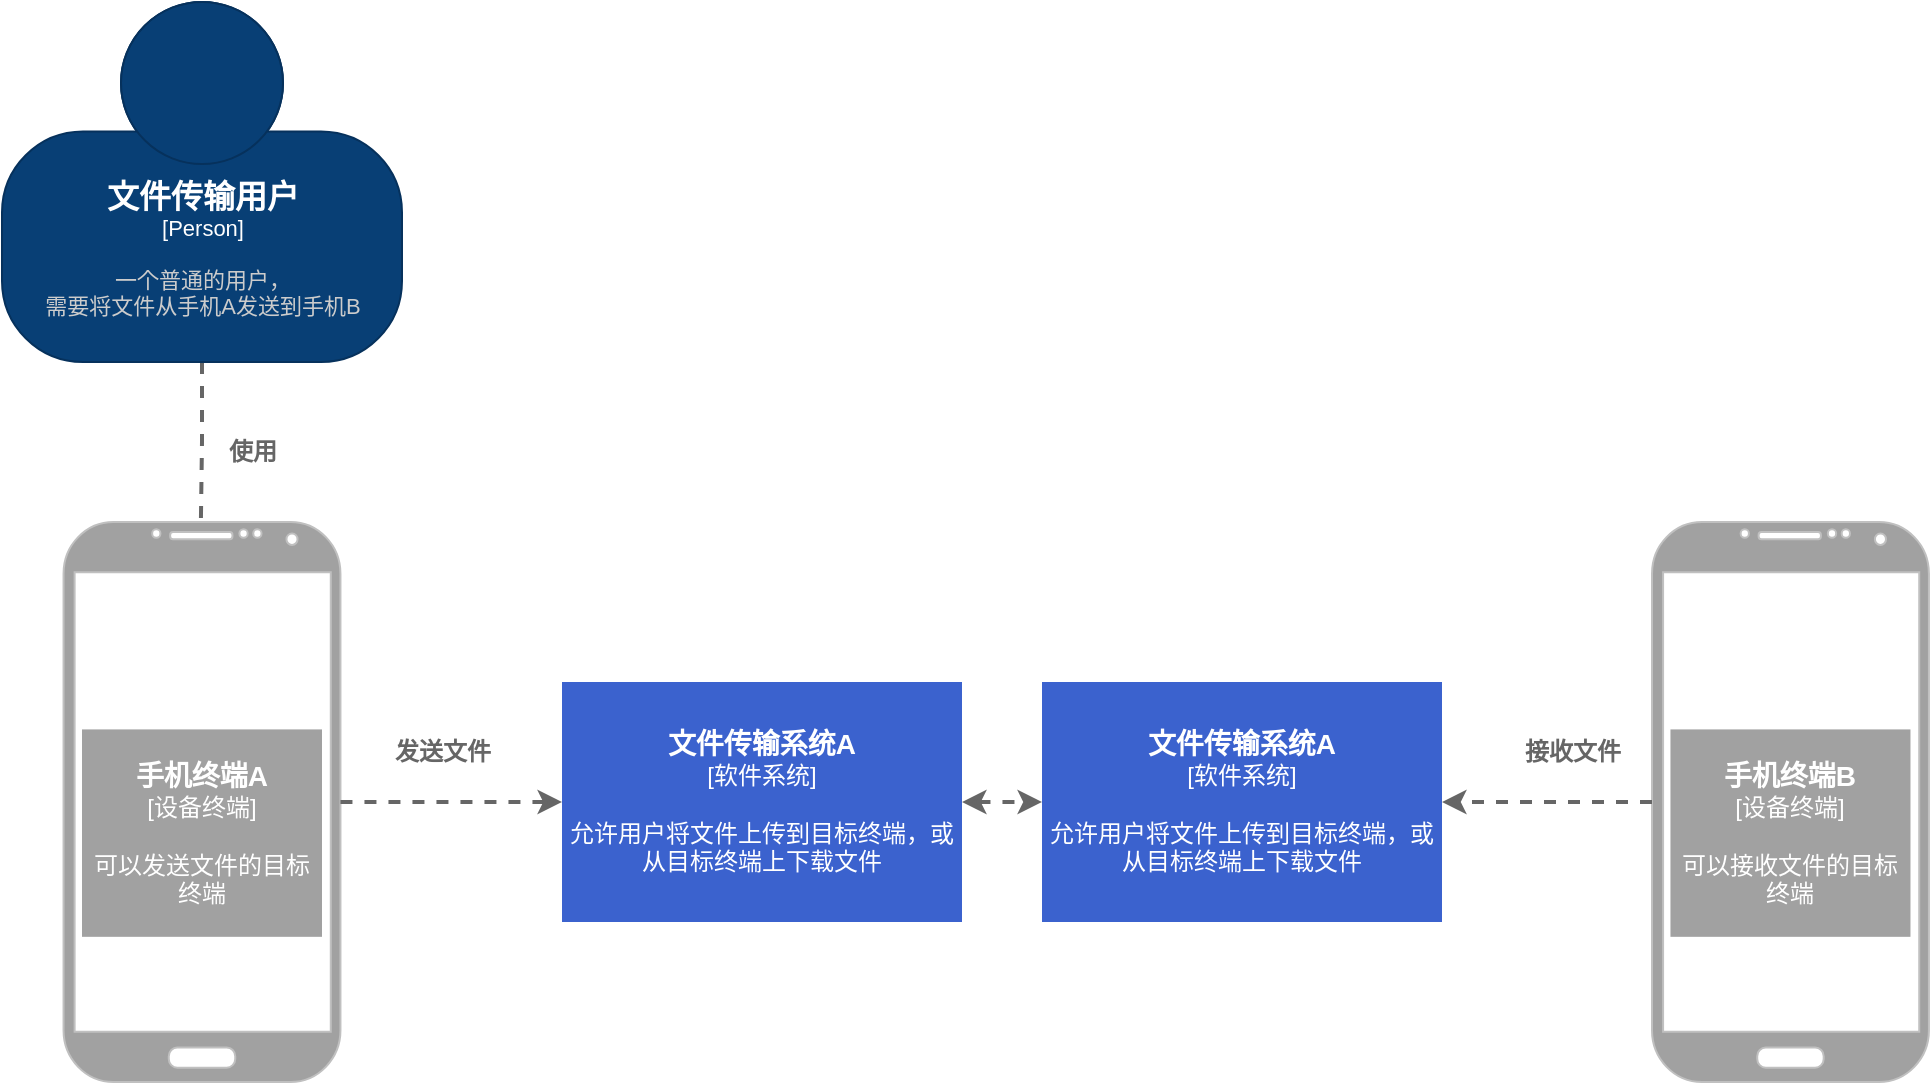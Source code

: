 <mxfile version="20.5.3" type="device" pages="6"><diagram id="-E0AIQQWq1_dQ6eIxIha" name="phone2phone_c4_context"><mxGraphModel dx="1024" dy="471" grid="1" gridSize="10" guides="1" tooltips="1" connect="1" arrows="1" fold="1" page="1" pageScale="1" pageWidth="827" pageHeight="1169" math="0" shadow="0"><root><mxCell id="0"/><mxCell id="1" parent="0"/><mxCell id="RUK7Bi1tOofbnDt_WzQf-3" style="edgeStyle=orthogonalEdgeStyle;rounded=0;orthogonalLoop=1;jettySize=auto;html=1;dashed=1;strokeColor=#666666;strokeWidth=2;entryX=0.494;entryY=0.069;entryDx=0;entryDy=0;entryPerimeter=0;" parent="1" source="RUK7Bi1tOofbnDt_WzQf-1" target="RUK7Bi1tOofbnDt_WzQf-13" edge="1"><mxGeometry relative="1" as="geometry"/></mxCell><object placeholders="1" c4Name="文件传输用户" c4Type="Person" c4Description="一个普通的用户，&#10;需要将文件从手机A发送到手机B" label="&lt;font style=&quot;font-size: 16px&quot;&gt;&lt;b&gt;%c4Name%&lt;/b&gt;&lt;/font&gt;&lt;div&gt;[%c4Type%]&lt;/div&gt;&lt;br&gt;&lt;div&gt;&lt;font style=&quot;font-size: 11px&quot;&gt;&lt;font color=&quot;#cccccc&quot;&gt;%c4Description%&lt;/font&gt;&lt;/div&gt;" id="RUK7Bi1tOofbnDt_WzQf-1"><mxCell style="html=1;fontSize=11;dashed=0;whitespace=wrap;fillColor=#083F75;strokeColor=#06315C;fontColor=#ffffff;shape=mxgraph.c4.person2;align=center;metaEdit=1;points=[[0.5,0,0],[1,0.5,0],[1,0.75,0],[0.75,1,0],[0.5,1,0],[0.25,1,0],[0,0.75,0],[0,0.5,0]];resizable=0;" parent="1" vertex="1"><mxGeometry x="320" y="20" width="200" height="180" as="geometry"/></mxCell></object><mxCell id="zQeaiJUYknK57TxCqASt-2" style="edgeStyle=orthogonalEdgeStyle;rounded=0;orthogonalLoop=1;jettySize=auto;html=1;strokeColor=#666666;strokeWidth=2;dashed=1;startArrow=classic;startFill=1;" parent="1" source="RUK7Bi1tOofbnDt_WzQf-2" target="zQeaiJUYknK57TxCqASt-1" edge="1"><mxGeometry relative="1" as="geometry"/></mxCell><mxCell id="RUK7Bi1tOofbnDt_WzQf-2" value="&lt;span style=&quot;font-size: 14px;&quot;&gt;&lt;b&gt;文件传输系统A&lt;br&gt;&lt;/b&gt;&lt;/span&gt;[软件系统]&lt;br&gt;&lt;br&gt;允许用户将文件上传到目标终端，或从目标终端上下载文件" style="rounded=0;whiteSpace=wrap;html=1;fontSize=12;fillColor=#3B62CE;strokeColor=none;labelBackgroundColor=none;fontColor=#FFFFFF;" parent="1" vertex="1"><mxGeometry x="600" y="360" width="200" height="120" as="geometry"/></mxCell><mxCell id="RUK7Bi1tOofbnDt_WzQf-4" value="使用" style="text;html=1;align=center;verticalAlign=middle;resizable=0;points=[];autosize=1;strokeColor=none;fillColor=none;fontColor=#666666;fontStyle=1" parent="1" vertex="1"><mxGeometry x="420" y="230" width="50" height="30" as="geometry"/></mxCell><mxCell id="RUK7Bi1tOofbnDt_WzQf-11" value="" style="group" parent="1" vertex="1" connectable="0"><mxGeometry x="1145" y="280" width="138.46" height="280" as="geometry"/></mxCell><mxCell id="RUK7Bi1tOofbnDt_WzQf-6" value="" style="verticalLabelPosition=bottom;verticalAlign=top;html=1;shadow=0;dashed=0;strokeWidth=1;shape=mxgraph.android.phone2;strokeColor=#c0c0c0;fontColor=#666666;fillColor=#A1A1A1;sketch=0;" parent="RUK7Bi1tOofbnDt_WzQf-11" vertex="1"><mxGeometry width="138.46" height="280" as="geometry"/></mxCell><mxCell id="RUK7Bi1tOofbnDt_WzQf-10" value="&lt;span style=&quot;font-size: 14px;&quot;&gt;&lt;b&gt;手机终端B&lt;br&gt;&lt;/b&gt;&lt;/span&gt;[设备终端]&lt;br&gt;&lt;br&gt;可以接收文件的目标终端" style="rounded=0;whiteSpace=wrap;html=1;shadow=0;sketch=0;fontColor=#FFFFFF;fillColor=#A1A1A1;strokeColor=none;" parent="RUK7Bi1tOofbnDt_WzQf-11" vertex="1"><mxGeometry x="9.23" y="103.704" width="120.0" height="103.704" as="geometry"/></mxCell><mxCell id="RUK7Bi1tOofbnDt_WzQf-12" value="" style="group" parent="1" vertex="1" connectable="0"><mxGeometry x="350.77" y="280" width="138.46" height="280" as="geometry"/></mxCell><mxCell id="RUK7Bi1tOofbnDt_WzQf-13" value="" style="verticalLabelPosition=bottom;verticalAlign=top;html=1;shadow=0;dashed=0;strokeWidth=1;shape=mxgraph.android.phone2;strokeColor=#c0c0c0;fontColor=#666666;fillColor=#A1A1A1;sketch=0;" parent="RUK7Bi1tOofbnDt_WzQf-12" vertex="1"><mxGeometry width="138.46" height="280" as="geometry"/></mxCell><mxCell id="RUK7Bi1tOofbnDt_WzQf-14" value="&lt;span style=&quot;font-size: 14px;&quot;&gt;&lt;b&gt;手机终端A&lt;br&gt;&lt;/b&gt;&lt;/span&gt;[设备终端]&lt;br&gt;&lt;br&gt;可以发送文件的目标终端" style="rounded=0;whiteSpace=wrap;html=1;shadow=0;sketch=0;fontColor=#FFFFFF;fillColor=#A1A1A1;strokeColor=none;" parent="RUK7Bi1tOofbnDt_WzQf-12" vertex="1"><mxGeometry x="9.23" y="103.704" width="120.0" height="103.704" as="geometry"/></mxCell><mxCell id="RUK7Bi1tOofbnDt_WzQf-15" style="edgeStyle=orthogonalEdgeStyle;rounded=0;orthogonalLoop=1;jettySize=auto;html=1;dashed=1;strokeColor=#666666;strokeWidth=2;fontColor=#FFFFFF;" parent="1" source="RUK7Bi1tOofbnDt_WzQf-13" target="RUK7Bi1tOofbnDt_WzQf-2" edge="1"><mxGeometry relative="1" as="geometry"/></mxCell><mxCell id="RUK7Bi1tOofbnDt_WzQf-16" value="发送文件" style="text;html=1;align=center;verticalAlign=middle;resizable=0;points=[];autosize=1;strokeColor=none;fillColor=none;fontColor=#666666;fontStyle=1" parent="1" vertex="1"><mxGeometry x="505" y="380" width="70" height="30" as="geometry"/></mxCell><mxCell id="RUK7Bi1tOofbnDt_WzQf-18" style="edgeStyle=orthogonalEdgeStyle;rounded=0;orthogonalLoop=1;jettySize=auto;html=1;dashed=1;strokeColor=#666666;strokeWidth=2;fontColor=#666666;endArrow=classic;endFill=1;startArrow=none;startFill=0;" parent="1" source="RUK7Bi1tOofbnDt_WzQf-6" target="zQeaiJUYknK57TxCqASt-1" edge="1"><mxGeometry relative="1" as="geometry"/></mxCell><mxCell id="RUK7Bi1tOofbnDt_WzQf-19" value="接收文件" style="text;html=1;align=center;verticalAlign=middle;resizable=0;points=[];autosize=1;strokeColor=none;fillColor=none;fontColor=#666666;fontStyle=1" parent="1" vertex="1"><mxGeometry x="1070" y="380" width="70" height="30" as="geometry"/></mxCell><mxCell id="zQeaiJUYknK57TxCqASt-1" value="&lt;span style=&quot;font-size: 14px;&quot;&gt;&lt;b&gt;文件传输系统A&lt;br&gt;&lt;/b&gt;&lt;/span&gt;[软件系统]&lt;br&gt;&lt;br&gt;允许用户将文件上传到目标终端，或从目标终端上下载文件" style="rounded=0;whiteSpace=wrap;html=1;fontSize=12;fillColor=#3B62CE;strokeColor=none;labelBackgroundColor=none;fontColor=#FFFFFF;" parent="1" vertex="1"><mxGeometry x="840" y="360" width="200" height="120" as="geometry"/></mxCell></root></mxGraphModel></diagram><diagram id="LFxXli3cbMvRXUzpWgIP" name="phone2phone_c4_container"><mxGraphModel dx="2942" dy="1066" grid="1" gridSize="10" guides="1" tooltips="1" connect="1" arrows="1" fold="1" page="1" pageScale="1" pageWidth="827" pageHeight="1169" math="0" shadow="0"><root><mxCell id="0"/><mxCell id="1" parent="0"/><mxCell id="j2r5FXMQVuOFoONkGqnv-1" style="edgeStyle=orthogonalEdgeStyle;rounded=0;orthogonalLoop=1;jettySize=auto;html=1;dashed=1;strokeColor=#666666;strokeWidth=2;entryX=0.494;entryY=0.069;entryDx=0;entryDy=0;entryPerimeter=0;" parent="1" source="j2r5FXMQVuOFoONkGqnv-2" target="j2r5FXMQVuOFoONkGqnv-9" edge="1"><mxGeometry relative="1" as="geometry"/></mxCell><object placeholders="1" c4Name="文件传输用户" c4Type="Person" c4Description="一个普通的用户，&#10;需要将文件从手机A发送到手机B" label="&lt;font style=&quot;font-size: 16px&quot;&gt;&lt;b&gt;%c4Name%&lt;/b&gt;&lt;/font&gt;&lt;div&gt;[%c4Type%]&lt;/div&gt;&lt;br&gt;&lt;div&gt;&lt;font style=&quot;font-size: 11px&quot;&gt;&lt;font color=&quot;#cccccc&quot;&gt;%c4Description%&lt;/font&gt;&lt;/div&gt;" id="j2r5FXMQVuOFoONkGqnv-2"><mxCell style="html=1;fontSize=11;dashed=0;whitespace=wrap;fillColor=#083F75;strokeColor=#06315C;fontColor=#ffffff;shape=mxgraph.c4.person2;align=center;metaEdit=1;points=[[0.5,0,0],[1,0.5,0],[1,0.75,0],[0.75,1,0],[0.5,1,0],[0.25,1,0],[0,0.75,0],[0,0.5,0]];resizable=0;" parent="1" vertex="1"><mxGeometry x="60" y="20" width="200" height="180" as="geometry"/></mxCell></object><mxCell id="j2r5FXMQVuOFoONkGqnv-3" value="&lt;span style=&quot;font-size: 14px;&quot;&gt;&lt;b&gt;文件传输系统&lt;br&gt;&lt;/b&gt;&lt;/span&gt;[软件系统]" style="rounded=0;whiteSpace=wrap;html=1;fontSize=12;fillColor=none;strokeColor=#666666;labelBackgroundColor=none;fontColor=#666666;align=left;verticalAlign=bottom;dashed=1;strokeWidth=2;" parent="1" vertex="1"><mxGeometry x="321" y="280" width="359" height="280" as="geometry"/></mxCell><mxCell id="j2r5FXMQVuOFoONkGqnv-4" value="使用" style="text;html=1;align=center;verticalAlign=middle;resizable=0;points=[];autosize=1;strokeColor=none;fillColor=none;fontColor=#666666;fontStyle=1" parent="1" vertex="1"><mxGeometry x="160" y="230" width="50" height="30" as="geometry"/></mxCell><mxCell id="j2r5FXMQVuOFoONkGqnv-5" value="" style="group" parent="1" vertex="1" connectable="0"><mxGeometry x="750" y="280" width="138.46" height="280" as="geometry"/></mxCell><mxCell id="j2r5FXMQVuOFoONkGqnv-6" value="" style="verticalLabelPosition=bottom;verticalAlign=top;html=1;shadow=0;dashed=0;strokeWidth=1;shape=mxgraph.android.phone2;strokeColor=#c0c0c0;fontColor=#666666;fillColor=#A1A1A1;sketch=0;" parent="j2r5FXMQVuOFoONkGqnv-5" vertex="1"><mxGeometry width="138.46" height="280" as="geometry"/></mxCell><mxCell id="j2r5FXMQVuOFoONkGqnv-7" value="&lt;span style=&quot;font-size: 14px;&quot;&gt;&lt;b&gt;手机终端B&lt;br&gt;&lt;/b&gt;&lt;/span&gt;[设备终端]&lt;br&gt;&lt;br&gt;可以接收文件的目标终端" style="rounded=0;whiteSpace=wrap;html=1;shadow=0;sketch=0;fontColor=#FFFFFF;fillColor=#A1A1A1;strokeColor=none;" parent="j2r5FXMQVuOFoONkGqnv-5" vertex="1"><mxGeometry x="9.23" y="103.704" width="120.0" height="103.704" as="geometry"/></mxCell><mxCell id="j2r5FXMQVuOFoONkGqnv-8" value="" style="group" parent="1" vertex="1" connectable="0"><mxGeometry x="90.77" y="280" width="138.46" height="280" as="geometry"/></mxCell><mxCell id="j2r5FXMQVuOFoONkGqnv-9" value="" style="verticalLabelPosition=bottom;verticalAlign=top;html=1;shadow=0;dashed=0;strokeWidth=1;shape=mxgraph.android.phone2;strokeColor=#c0c0c0;fontColor=#666666;fillColor=#A1A1A1;sketch=0;" parent="j2r5FXMQVuOFoONkGqnv-8" vertex="1"><mxGeometry width="138.46" height="280" as="geometry"/></mxCell><mxCell id="j2r5FXMQVuOFoONkGqnv-10" value="&lt;span style=&quot;font-size: 14px;&quot;&gt;&lt;b&gt;手机终端A&lt;br&gt;&lt;/b&gt;&lt;/span&gt;[设备终端]&lt;br&gt;&lt;br&gt;可以发送文件的目标终端" style="rounded=0;whiteSpace=wrap;html=1;shadow=0;sketch=0;fontColor=#FFFFFF;fillColor=#A1A1A1;strokeColor=none;" parent="j2r5FXMQVuOFoONkGqnv-8" vertex="1"><mxGeometry x="9.23" y="103.704" width="120.0" height="103.704" as="geometry"/></mxCell><mxCell id="j2r5FXMQVuOFoONkGqnv-11" style="edgeStyle=orthogonalEdgeStyle;rounded=0;orthogonalLoop=1;jettySize=auto;html=1;dashed=1;strokeColor=#666666;strokeWidth=2;fontColor=#FFFFFF;" parent="1" source="j2r5FXMQVuOFoONkGqnv-9" target="j2r5FXMQVuOFoONkGqnv-3" edge="1"><mxGeometry relative="1" as="geometry"/></mxCell><mxCell id="j2r5FXMQVuOFoONkGqnv-12" value="发送文件" style="text;html=1;align=center;verticalAlign=middle;resizable=0;points=[];autosize=1;strokeColor=none;fillColor=none;fontColor=#666666;fontStyle=1" parent="1" vertex="1"><mxGeometry x="245" y="380" width="70" height="30" as="geometry"/></mxCell><mxCell id="j2r5FXMQVuOFoONkGqnv-13" style="edgeStyle=orthogonalEdgeStyle;rounded=0;orthogonalLoop=1;jettySize=auto;html=1;dashed=1;strokeColor=#666666;strokeWidth=2;fontColor=#666666;endArrow=classic;endFill=1;startArrow=none;startFill=0;" parent="1" source="j2r5FXMQVuOFoONkGqnv-6" target="j2r5FXMQVuOFoONkGqnv-3" edge="1"><mxGeometry relative="1" as="geometry"/></mxCell><mxCell id="j2r5FXMQVuOFoONkGqnv-14" value="接收文件" style="text;html=1;align=center;verticalAlign=middle;resizable=0;points=[];autosize=1;strokeColor=none;fillColor=none;fontColor=#666666;fontStyle=1" parent="1" vertex="1"><mxGeometry x="680" y="370" width="70" height="30" as="geometry"/></mxCell><mxCell id="j2r5FXMQVuOFoONkGqnv-15" value="&lt;span style=&quot;font-size: 14px;&quot;&gt;&lt;b&gt;文件传输系统&lt;br&gt;&lt;/b&gt;&lt;/span&gt;[软件系统]&lt;br&gt;&lt;br&gt;允许用户将文件上传到目标终端，或从目标终端上下载文件" style="rounded=0;whiteSpace=wrap;html=1;fontSize=12;fillColor=#3B62CE;strokeColor=none;labelBackgroundColor=none;fontColor=#FFFFFF;" parent="1" vertex="1"><mxGeometry x="380" y="350" width="200" height="120" as="geometry"/></mxCell></root></mxGraphModel></diagram><diagram id="RUNvpQ0NReujn4Ujc_9F" name="CS交互架构"><mxGraphModel dx="2942" dy="1066" grid="1" gridSize="10" guides="1" tooltips="1" connect="1" arrows="1" fold="1" page="1" pageScale="1" pageWidth="827" pageHeight="1169" math="0" shadow="0"><root><mxCell id="0"/><mxCell id="1" parent="0"/><mxCell id="U_LzTkQI0vj6Y_oWXVhm-1" value="&lt;span style=&quot;font-size: 14px;&quot;&gt;&lt;b&gt;文件传输系统&lt;br&gt;&lt;/b&gt;&lt;/span&gt;[软件系统]" style="rounded=0;whiteSpace=wrap;html=1;fontSize=12;fillColor=none;strokeColor=#666666;labelBackgroundColor=none;fontColor=#666666;align=left;verticalAlign=bottom;dashed=1;strokeWidth=2;" parent="1" vertex="1"><mxGeometry x="40" y="280" width="280" height="600" as="geometry"/></mxCell><mxCell id="U_LzTkQI0vj6Y_oWXVhm-10" style="rounded=0;orthogonalLoop=1;jettySize=auto;html=1;dashed=1;strokeColor=#666666;strokeWidth=2;fontSize=14;fontColor=#666666;startArrow=none;startFill=0;" parent="1" source="U_LzTkQI0vj6Y_oWXVhm-2" target="U_LzTkQI0vj6Y_oWXVhm-9" edge="1"><mxGeometry relative="1" as="geometry"/></mxCell><mxCell id="U_LzTkQI0vj6Y_oWXVhm-2" value="&lt;span style=&quot;font-size: 14px;&quot;&gt;&lt;b&gt;ServerConnection&lt;br&gt;&lt;/b&gt;&lt;/span&gt;[Class]&lt;br&gt;&lt;br&gt;描述本地与服务器之间的连接，&lt;br&gt;通过该实例来发送或接收数据。" style="rounded=0;whiteSpace=wrap;html=1;fontSize=12;fillColor=#3B62CE;strokeColor=none;labelBackgroundColor=none;fontColor=#FFFFFF;" parent="1" vertex="1"><mxGeometry x="80" y="320" width="200" height="120" as="geometry"/></mxCell><mxCell id="U_LzTkQI0vj6Y_oWXVhm-5" style="edgeStyle=orthogonalEdgeStyle;rounded=0;orthogonalLoop=1;jettySize=auto;html=1;dashed=1;strokeColor=#666666;strokeWidth=2;startArrow=none;startFill=0;" parent="1" source="U_LzTkQI0vj6Y_oWXVhm-3" target="U_LzTkQI0vj6Y_oWXVhm-2" edge="1"><mxGeometry relative="1" as="geometry"/></mxCell><mxCell id="U_LzTkQI0vj6Y_oWXVhm-7" style="edgeStyle=orthogonalEdgeStyle;rounded=0;orthogonalLoop=1;jettySize=auto;html=1;dashed=1;strokeColor=#666666;strokeWidth=2;fontSize=14;fontColor=#666666;startArrow=none;startFill=0;" parent="1" source="U_LzTkQI0vj6Y_oWXVhm-3" target="U_LzTkQI0vj6Y_oWXVhm-4" edge="1"><mxGeometry relative="1" as="geometry"/></mxCell><mxCell id="U_LzTkQI0vj6Y_oWXVhm-3" value="&lt;span style=&quot;font-size: 14px;&quot;&gt;&lt;b&gt;PeersManager&lt;br&gt;&lt;/b&gt;&lt;/span&gt;[Class]&lt;br&gt;&lt;br&gt;管理端点数据，针对来自Server端的端点变化信息作出对应处理。&lt;br&gt;本地端点信息变化时上报信息给Server。" style="rounded=0;whiteSpace=wrap;html=1;fontSize=12;fillColor=#3B62CE;strokeColor=none;labelBackgroundColor=none;fontColor=#FFFFFF;" parent="1" vertex="1"><mxGeometry x="80" y="520" width="200" height="120" as="geometry"/></mxCell><mxCell id="U_LzTkQI0vj6Y_oWXVhm-4" value="&lt;span style=&quot;font-size: 14px;&quot;&gt;&lt;b&gt;UI&lt;br&gt;&lt;/b&gt;&lt;/span&gt;[Class Collecion]&lt;br&gt;&lt;br&gt;负责根据数据变化进行UI渲染，&lt;br&gt;根据用户的操作，上报事件。" style="rounded=0;whiteSpace=wrap;html=1;fontSize=12;fillColor=#3B62CE;strokeColor=none;labelBackgroundColor=none;fontColor=#FFFFFF;" parent="1" vertex="1"><mxGeometry x="80" y="720" width="200" height="120" as="geometry"/></mxCell><mxCell id="U_LzTkQI0vj6Y_oWXVhm-6" value="监听数据&lt;br style=&quot;font-size: 14px;&quot;&gt;发送数据" style="text;html=1;align=center;verticalAlign=middle;resizable=0;points=[];autosize=1;strokeColor=none;fillColor=none;fontSize=14;fontColor=#666666;fontStyle=1" parent="1" vertex="1"><mxGeometry x="180" y="460" width="80" height="50" as="geometry"/></mxCell><mxCell id="U_LzTkQI0vj6Y_oWXVhm-8" value="渲染指令" style="text;html=1;align=center;verticalAlign=middle;resizable=0;points=[];autosize=1;strokeColor=none;fillColor=none;fontSize=14;fontColor=#666666;fontStyle=1" parent="1" vertex="1"><mxGeometry x="180" y="660" width="80" height="30" as="geometry"/></mxCell><mxCell id="U_LzTkQI0vj6Y_oWXVhm-9" value="&lt;span style=&quot;font-size: 14px;&quot;&gt;&lt;b&gt;Signaling Server&amp;nbsp;&lt;/b&gt;&lt;/span&gt;&lt;br&gt;[软件系统]&lt;br&gt;&lt;br&gt;负责转发多个端点之间的信息" style="rounded=0;whiteSpace=wrap;html=1;fontSize=12;fillColor=#3B62CE;strokeColor=none;labelBackgroundColor=none;fontColor=#FFFFFF;" parent="1" vertex="1"><mxGeometry x="280" y="40" width="200" height="120" as="geometry"/></mxCell><mxCell id="U_LzTkQI0vj6Y_oWXVhm-19" style="edgeStyle=none;rounded=0;orthogonalLoop=1;jettySize=auto;html=1;dashed=1;strokeColor=#666666;strokeWidth=2;fontSize=14;fontColor=#666666;startArrow=none;startFill=0;" parent="1" source="MXwua5tUIagdN14IAsWY-1" target="U_LzTkQI0vj6Y_oWXVhm-9" edge="1"><mxGeometry relative="1" as="geometry"><mxPoint x="537.143" y="320" as="sourcePoint"/></mxGeometry></mxCell><mxCell id="U_LzTkQI0vj6Y_oWXVhm-20" value="WebSocket" style="text;html=1;align=center;verticalAlign=middle;resizable=0;points=[];autosize=1;strokeColor=none;fillColor=none;fontSize=14;fontColor=#666666;fontStyle=1" parent="1" vertex="1"><mxGeometry x="200" y="200" width="100" height="30" as="geometry"/></mxCell><mxCell id="U_LzTkQI0vj6Y_oWXVhm-21" value="WebSocket" style="text;html=1;align=center;verticalAlign=middle;resizable=0;points=[];autosize=1;strokeColor=none;fillColor=none;fontSize=14;fontColor=#666666;fontStyle=1" parent="1" vertex="1"><mxGeometry x="470" y="200" width="100" height="30" as="geometry"/></mxCell><mxCell id="MXwua5tUIagdN14IAsWY-1" value="&lt;span style=&quot;font-size: 14px;&quot;&gt;&lt;b&gt;文件传输系统&lt;br&gt;&lt;/b&gt;&lt;/span&gt;[软件系统]&lt;br&gt;&lt;br&gt;允许用户将文件上传到目标终端，或从目标终端上下载文件" style="rounded=0;whiteSpace=wrap;html=1;fontSize=12;fillColor=#3B62CE;strokeColor=none;labelBackgroundColor=none;fontColor=#FFFFFF;" parent="1" vertex="1"><mxGeometry x="440" y="280" width="200" height="120" as="geometry"/></mxCell></root></mxGraphModel></diagram><diagram id="sF9rsHVpwYxt03hFjKD1" name="文件推送流程图"><mxGraphModel dx="1463" dy="673" grid="1" gridSize="10" guides="1" tooltips="1" connect="1" arrows="1" fold="1" page="1" pageScale="1" pageWidth="827" pageHeight="1169" math="0" shadow="0"><root><mxCell id="0"/><mxCell id="1" parent="0"/><mxCell id="vgJYPyzpk3nr_89Tf-vc-1" value="&lt;b&gt;&lt;font style=&quot;font-size: 16px;&quot;&gt;接收方客户端&lt;/font&gt;&lt;/b&gt;" style="rounded=0;whiteSpace=wrap;html=1;strokeColor=#777;strokeWidth=2;dashed=1;fillColor=none;align=left;verticalAlign=bottom;fontColor=#444;" parent="1" vertex="1"><mxGeometry x="560" y="120" width="1400" height="160" as="geometry"/></mxCell><mxCell id="D-0nD86ZWKXa5YdoT3Gg-1" value="" style="rounded=0;whiteSpace=wrap;html=1;strokeWidth=2;strokeColor=#777;" parent="1" vertex="1"><mxGeometry x="40" y="320" width="320" height="800" as="geometry"/></mxCell><mxCell id="vgJYPyzpk3nr_89Tf-vc-2" style="edgeStyle=orthogonalEdgeStyle;rounded=0;orthogonalLoop=1;jettySize=auto;html=1;fontSize=16;fontColor=#444;strokeWidth=2;strokeColor=#777;" parent="1" source="D-0nD86ZWKXa5YdoT3Gg-2" target="D-0nD86ZWKXa5YdoT3Gg-1" edge="1"><mxGeometry relative="1" as="geometry"/></mxCell><mxCell id="D-0nD86ZWKXa5YdoT3Gg-2" value="推送方客户端" style="rounded=0;whiteSpace=wrap;html=1;strokeColor=#777;strokeWidth=2;fontSize=16;fontStyle=1;fontColor=#444;" parent="1" vertex="1"><mxGeometry x="40" y="160" width="320" height="80" as="geometry"/></mxCell><mxCell id="D-0nD86ZWKXa5YdoT3Gg-8" style="edgeStyle=orthogonalEdgeStyle;rounded=0;orthogonalLoop=1;jettySize=auto;html=1;fontSize=14;strokeWidth=2;strokeColor=#777;fontColor=#444;" parent="1" source="D-0nD86ZWKXa5YdoT3Gg-3" target="D-0nD86ZWKXa5YdoT3Gg-7" edge="1"><mxGeometry relative="1" as="geometry"/></mxCell><mxCell id="D-0nD86ZWKXa5YdoT3Gg-3" value="选择要推送的文件" style="rounded=1;whiteSpace=wrap;html=1;strokeColor=#777;strokeWidth=2;fontSize=14;fontColor=#444;fontStyle=1" parent="1" vertex="1"><mxGeometry x="40" y="360" width="320" height="60" as="geometry"/></mxCell><mxCell id="D-0nD86ZWKXa5YdoT3Gg-4" value="" style="rounded=0;whiteSpace=wrap;html=1;strokeWidth=2;strokeColor=#777;" parent="1" vertex="1"><mxGeometry x="600" y="320" width="320" height="800" as="geometry"/></mxCell><mxCell id="vgJYPyzpk3nr_89Tf-vc-3" style="edgeStyle=orthogonalEdgeStyle;rounded=0;orthogonalLoop=1;jettySize=auto;html=1;strokeColor=#777;strokeWidth=2;fontSize=16;fontColor=#444;" parent="1" source="D-0nD86ZWKXa5YdoT3Gg-5" target="D-0nD86ZWKXa5YdoT3Gg-4" edge="1"><mxGeometry relative="1" as="geometry"/></mxCell><mxCell id="D-0nD86ZWKXa5YdoT3Gg-5" value="JS线程" style="rounded=0;whiteSpace=wrap;html=1;strokeColor=#777;strokeWidth=2;fontSize=16;fontStyle=1;fontColor=#444;" parent="1" vertex="1"><mxGeometry x="600" y="160" width="320" height="80" as="geometry"/></mxCell><mxCell id="D-0nD86ZWKXa5YdoT3Gg-10" style="edgeStyle=orthogonalEdgeStyle;rounded=0;orthogonalLoop=1;jettySize=auto;html=1;strokeColor=#777;strokeWidth=2;fontSize=14;fontColor=#444;" parent="1" source="D-0nD86ZWKXa5YdoT3Gg-7" target="D-0nD86ZWKXa5YdoT3Gg-9" edge="1"><mxGeometry relative="1" as="geometry"/></mxCell><mxCell id="D-0nD86ZWKXa5YdoT3Gg-7" value="采集被选中文件的相关数据" style="rounded=0;whiteSpace=wrap;html=1;strokeColor=#777;strokeWidth=2;fontSize=14;fontColor=#444;fontStyle=1" parent="1" vertex="1"><mxGeometry x="40" y="460" width="320" height="60" as="geometry"/></mxCell><mxCell id="D-0nD86ZWKXa5YdoT3Gg-20" style="edgeStyle=orthogonalEdgeStyle;rounded=0;orthogonalLoop=1;jettySize=auto;html=1;strokeColor=#777;strokeWidth=2;fontSize=14;fontColor=#444;" parent="1" source="D-0nD86ZWKXa5YdoT3Gg-9" target="D-0nD86ZWKXa5YdoT3Gg-19" edge="1"><mxGeometry relative="1" as="geometry"/></mxCell><mxCell id="D-0nD86ZWKXa5YdoT3Gg-9" value="准备下载组件" style="rounded=0;whiteSpace=wrap;html=1;strokeColor=#777;strokeWidth=2;fontSize=14;fontColor=#444;fontStyle=1" parent="1" vertex="1"><mxGeometry x="600" y="460" width="320" height="60" as="geometry"/></mxCell><mxCell id="D-0nD86ZWKXa5YdoT3Gg-11" value="告知将要发送的文件信息：&lt;br&gt;1. 文件名&lt;br&gt;2. 文件大小&lt;br&gt;3. 文件MIME&lt;br&gt;[WebRTC]" style="text;html=1;align=left;verticalAlign=middle;resizable=0;points=[];autosize=1;strokeColor=none;fillColor=none;fontSize=14;fontStyle=1;fontColor=#444;" parent="1" vertex="1"><mxGeometry x="400" y="390" width="190" height="100" as="geometry"/></mxCell><mxCell id="D-0nD86ZWKXa5YdoT3Gg-12" value="" style="rounded=0;whiteSpace=wrap;html=1;strokeWidth=2;strokeColor=#777;" parent="1" vertex="1"><mxGeometry x="1600" y="320" width="320" height="800" as="geometry"/></mxCell><mxCell id="vgJYPyzpk3nr_89Tf-vc-5" style="edgeStyle=orthogonalEdgeStyle;rounded=0;orthogonalLoop=1;jettySize=auto;html=1;strokeColor=#777;strokeWidth=2;fontSize=16;fontColor=#444;" parent="1" source="D-0nD86ZWKXa5YdoT3Gg-13" target="D-0nD86ZWKXa5YdoT3Gg-12" edge="1"><mxGeometry relative="1" as="geometry"/></mxCell><mxCell id="D-0nD86ZWKXa5YdoT3Gg-13" value="下载线程" style="rounded=0;whiteSpace=wrap;html=1;strokeColor=#777;strokeWidth=2;fontSize=16;fontStyle=1;fontColor=#444;" parent="1" vertex="1"><mxGeometry x="1600" y="160" width="320" height="80" as="geometry"/></mxCell><mxCell id="D-0nD86ZWKXa5YdoT3Gg-15" value="" style="rounded=0;whiteSpace=wrap;html=1;strokeWidth=2;strokeColor=#777;" parent="1" vertex="1"><mxGeometry x="1081" y="320" width="320" height="640" as="geometry"/></mxCell><mxCell id="vgJYPyzpk3nr_89Tf-vc-4" style="edgeStyle=orthogonalEdgeStyle;rounded=0;orthogonalLoop=1;jettySize=auto;html=1;strokeColor=#777;strokeWidth=2;fontSize=16;fontColor=#444;" parent="1" source="D-0nD86ZWKXa5YdoT3Gg-16" target="D-0nD86ZWKXa5YdoT3Gg-15" edge="1"><mxGeometry relative="1" as="geometry"/></mxCell><mxCell id="D-0nD86ZWKXa5YdoT3Gg-16" value="Service Worker 线程" style="rounded=0;whiteSpace=wrap;html=1;strokeColor=#777;strokeWidth=2;fontSize=16;fontStyle=1;fontColor=#444;" parent="1" vertex="1"><mxGeometry x="1081" y="160" width="320" height="80" as="geometry"/></mxCell><mxCell id="D-0nD86ZWKXa5YdoT3Gg-33" style="rounded=0;orthogonalLoop=1;jettySize=auto;html=1;strokeColor=#777;strokeWidth=2;fontSize=14;fontColor=#444;exitX=1;exitY=0.5;exitDx=0;exitDy=0;entryX=0;entryY=0.5;entryDx=0;entryDy=0;" parent="1" source="D-0nD86ZWKXa5YdoT3Gg-19" target="D-0nD86ZWKXa5YdoT3Gg-29" edge="1"><mxGeometry relative="1" as="geometry"/></mxCell><mxCell id="D-0nD86ZWKXa5YdoT3Gg-19" value="注册Service Worker" style="rounded=0;whiteSpace=wrap;html=1;strokeColor=#777;strokeWidth=2;fontSize=14;fontColor=#444;fontStyle=1" parent="1" vertex="1"><mxGeometry x="600" y="560" width="320" height="60" as="geometry"/></mxCell><mxCell id="D-0nD86ZWKXa5YdoT3Gg-26" value="Active" style="rounded=1;whiteSpace=wrap;html=1;strokeColor=#777;strokeWidth=2;fontSize=14;fontColor=#444;fontStyle=1" parent="1" vertex="1"><mxGeometry x="1081" y="560" width="320" height="60" as="geometry"/></mxCell><mxCell id="D-0nD86ZWKXa5YdoT3Gg-35" style="edgeStyle=none;rounded=0;orthogonalLoop=1;jettySize=auto;html=1;strokeColor=#777;strokeWidth=2;fontSize=14;fontColor=#444;" parent="1" source="D-0nD86ZWKXa5YdoT3Gg-29" target="D-0nD86ZWKXa5YdoT3Gg-34" edge="1"><mxGeometry relative="1" as="geometry"/></mxCell><mxCell id="D-0nD86ZWKXa5YdoT3Gg-29" value="生成下载URL&lt;br&gt;构建输入流与输出流&lt;br&gt;缓存数据：URL=&amp;gt; (输出流，文件信息)" style="rounded=0;whiteSpace=wrap;html=1;strokeColor=#777;strokeWidth=2;fontSize=14;fontColor=#444;fontStyle=1" parent="1" vertex="1"><mxGeometry x="1081" y="660" width="320" height="60" as="geometry"/></mxCell><mxCell id="D-0nD86ZWKXa5YdoT3Gg-31" value="1. 文件名&lt;br&gt;2. 文件大小&lt;br&gt;3. MIME&lt;br&gt;[MessageChannel]" style="text;html=1;align=left;verticalAlign=middle;resizable=0;points=[];autosize=1;strokeColor=none;fillColor=none;fontSize=14;fontColor=#444;fontStyle=1" parent="1" vertex="1"><mxGeometry x="931" y="520" width="150" height="80" as="geometry"/></mxCell><mxCell id="D-0nD86ZWKXa5YdoT3Gg-38" style="edgeStyle=none;rounded=0;orthogonalLoop=1;jettySize=auto;html=1;strokeColor=#777;strokeWidth=2;fontSize=14;fontColor=#444;" parent="1" source="D-0nD86ZWKXa5YdoT3Gg-34" target="D-0nD86ZWKXa5YdoT3Gg-42" edge="1"><mxGeometry relative="1" as="geometry"/></mxCell><mxCell id="D-0nD86ZWKXa5YdoT3Gg-34" value="生成下载标签" style="rounded=0;whiteSpace=wrap;html=1;strokeColor=#777;strokeWidth=2;fontSize=14;fontColor=#444;fontStyle=1" parent="1" vertex="1"><mxGeometry x="600" y="660" width="320" height="60" as="geometry"/></mxCell><mxCell id="D-0nD86ZWKXa5YdoT3Gg-36" value="1. 下载链接&lt;br&gt;2. 输入流&lt;br&gt;[MessageChannel]" style="text;html=1;align=left;verticalAlign=middle;resizable=0;points=[];autosize=1;strokeColor=none;fillColor=none;fontSize=14;fontColor=#444;fontStyle=1" parent="1" vertex="1"><mxGeometry x="931" y="690" width="150" height="60" as="geometry"/></mxCell><mxCell id="D-0nD86ZWKXa5YdoT3Gg-53" style="edgeStyle=none;rounded=0;orthogonalLoop=1;jettySize=auto;html=1;strokeColor=#777;strokeWidth=2;fontSize=14;fontColor=#444;" parent="1" source="D-0nD86ZWKXa5YdoT3Gg-37" target="D-0nD86ZWKXa5YdoT3Gg-52" edge="1"><mxGeometry relative="1" as="geometry"/></mxCell><mxCell id="D-0nD86ZWKXa5YdoT3Gg-37" value="向输入流输入数据" style="rounded=0;whiteSpace=wrap;html=1;strokeColor=#777;strokeWidth=2;fontSize=14;fontColor=#444;fontStyle=1" parent="1" vertex="1"><mxGeometry x="600" y="960" width="320" height="60" as="geometry"/></mxCell><mxCell id="D-0nD86ZWKXa5YdoT3Gg-40" style="edgeStyle=none;rounded=0;orthogonalLoop=1;jettySize=auto;html=1;strokeColor=#777;strokeWidth=2;fontSize=14;fontColor=#444;" parent="1" source="D-0nD86ZWKXa5YdoT3Gg-39" target="D-0nD86ZWKXa5YdoT3Gg-37" edge="1"><mxGeometry relative="1" as="geometry"/></mxCell><mxCell id="D-0nD86ZWKXa5YdoT3Gg-39" value="流式输出文件数据" style="rounded=0;whiteSpace=wrap;html=1;strokeColor=#777;strokeWidth=2;fontSize=14;fontColor=#444;fontStyle=1" parent="1" vertex="1"><mxGeometry x="40" y="960" width="320" height="60" as="geometry"/></mxCell><mxCell id="D-0nD86ZWKXa5YdoT3Gg-41" value="文件数据&lt;br&gt;[WebRTC]" style="text;html=1;align=center;verticalAlign=middle;resizable=0;points=[];autosize=1;strokeColor=none;fillColor=none;fontSize=14;fontColor=#444;fontStyle=1" parent="1" vertex="1"><mxGeometry x="414" y="740" width="90" height="50" as="geometry"/></mxCell><mxCell id="D-0nD86ZWKXa5YdoT3Gg-42" value="点击下载标签交给下载线程接管" style="rounded=0;whiteSpace=wrap;html=1;strokeColor=#777;strokeWidth=2;fontSize=14;fontColor=#444;fontStyle=1" parent="1" vertex="1"><mxGeometry x="600" y="760" width="320" height="60" as="geometry"/></mxCell><mxCell id="D-0nD86ZWKXa5YdoT3Gg-45" style="edgeStyle=none;rounded=0;orthogonalLoop=1;jettySize=auto;html=1;strokeColor=#777;strokeWidth=2;fontSize=14;fontColor=#444;" parent="1" source="D-0nD86ZWKXa5YdoT3Gg-43" target="D-0nD86ZWKXa5YdoT3Gg-44" edge="1"><mxGeometry relative="1" as="geometry"/></mxCell><mxCell id="D-0nD86ZWKXa5YdoT3Gg-43" value="接管下载请求" style="rounded=1;whiteSpace=wrap;html=1;strokeColor=#777;strokeWidth=2;fontSize=14;fontColor=#444;fontStyle=1" parent="1" vertex="1"><mxGeometry x="1600" y="760" width="320" height="60" as="geometry"/></mxCell><mxCell id="D-0nD86ZWKXa5YdoT3Gg-50" style="edgeStyle=none;rounded=0;orthogonalLoop=1;jettySize=auto;html=1;strokeColor=#777;strokeWidth=2;fontSize=14;fontColor=#444;" parent="1" source="D-0nD86ZWKXa5YdoT3Gg-44" target="D-0nD86ZWKXa5YdoT3Gg-47" edge="1"><mxGeometry relative="1" as="geometry"/></mxCell><mxCell id="D-0nD86ZWKXa5YdoT3Gg-44" value="fetch事件拦截&lt;br&gt;判断下载请求URL是否存在于缓存内&lt;br&gt;缓存命中则代理该下载请求" style="rounded=0;whiteSpace=wrap;html=1;strokeColor=#777;strokeWidth=2;fontSize=14;fontColor=#444;fontStyle=1" parent="1" vertex="1"><mxGeometry x="1081" y="760" width="320" height="60" as="geometry"/></mxCell><mxCell id="D-0nD86ZWKXa5YdoT3Gg-46" value="请求下载&lt;br&gt;[HTTP]" style="text;html=1;align=center;verticalAlign=middle;resizable=0;points=[];autosize=1;strokeColor=none;fillColor=none;fontSize=14;fontColor=#444;fontStyle=1" parent="1" vertex="1"><mxGeometry x="1450" y="740" width="80" height="50" as="geometry"/></mxCell><mxCell id="D-0nD86ZWKXa5YdoT3Gg-49" style="edgeStyle=none;rounded=0;orthogonalLoop=1;jettySize=auto;html=1;strokeColor=#777;strokeWidth=2;fontSize=14;fontColor=#444;" parent="1" source="D-0nD86ZWKXa5YdoT3Gg-47" target="D-0nD86ZWKXa5YdoT3Gg-48" edge="1"><mxGeometry relative="1" as="geometry"/></mxCell><mxCell id="D-0nD86ZWKXa5YdoT3Gg-47" value="根据文件信息构建响应头" style="rounded=0;whiteSpace=wrap;html=1;strokeColor=#777;strokeWidth=2;fontSize=14;fontColor=#444;fontStyle=1" parent="1" vertex="1"><mxGeometry x="1081" y="860" width="320" height="60" as="geometry"/></mxCell><mxCell id="D-0nD86ZWKXa5YdoT3Gg-48" value="开始下载文件" style="rounded=0;whiteSpace=wrap;html=1;strokeColor=#777;strokeWidth=2;fontSize=14;fontColor=#444;fontStyle=1" parent="1" vertex="1"><mxGeometry x="1600" y="860" width="320" height="60" as="geometry"/></mxCell><mxCell id="D-0nD86ZWKXa5YdoT3Gg-51" value="响应&lt;br&gt;Header&lt;br&gt;输出流&lt;br&gt;[HTTP]" style="text;html=1;align=center;verticalAlign=middle;resizable=0;points=[];autosize=1;strokeColor=none;fillColor=none;fontSize=14;fontColor=#444;fontStyle=1" parent="1" vertex="1"><mxGeometry x="1455" y="810" width="70" height="80" as="geometry"/></mxCell><mxCell id="D-0nD86ZWKXa5YdoT3Gg-52" value="下载文件" style="rounded=0;whiteSpace=wrap;html=1;strokeColor=#777;strokeWidth=2;fontSize=14;fontColor=#444;fontStyle=1" parent="1" vertex="1"><mxGeometry x="1600" y="960" width="320" height="60" as="geometry"/></mxCell></root></mxGraphModel></diagram><diagram id="JBKkP4iXfIAcSn2DmrcK" name="信息架构-视觉引导"><mxGraphModel dx="1280" dy="631" grid="1" gridSize="10" guides="1" tooltips="1" connect="1" arrows="1" fold="1" page="1" pageScale="1" pageWidth="827" pageHeight="1169" math="0" shadow="0"><root><mxCell id="0"/><mxCell id="1" parent="0"/><mxCell id="nC2vF4Eh0WOhB7QTQJzN-1" value="这个人在打开网页前，目的就很明确，&lt;br&gt;&lt;b&gt;向局域网内的另一个终端传输文件&lt;/b&gt;。&lt;br&gt;举一个明确的场景，A端向B端传输文件" style="shape=umlActor;verticalLabelPosition=bottom;verticalAlign=top;html=1;outlineConnect=0;fillColor=#dae8fc;strokeColor=#6c8ebf;" vertex="1" parent="1"><mxGeometry x="200" y="80" width="40" height="80" as="geometry"/></mxCell><mxCell id="nC2vF4Eh0WOhB7QTQJzN-7" style="rounded=0;orthogonalLoop=1;jettySize=auto;html=1;fillColor=#ffe6cc;strokeColor=#d79b00;" edge="1" parent="1" source="nC2vF4Eh0WOhB7QTQJzN-4" target="nC2vF4Eh0WOhB7QTQJzN-6"><mxGeometry relative="1" as="geometry"/></mxCell><mxCell id="nC2vF4Eh0WOhB7QTQJzN-8" style="edgeStyle=none;rounded=0;orthogonalLoop=1;jettySize=auto;html=1;fillColor=#f5f5f5;strokeColor=#666666;" edge="1" parent="1" source="nC2vF4Eh0WOhB7QTQJzN-4" target="nC2vF4Eh0WOhB7QTQJzN-5"><mxGeometry relative="1" as="geometry"/></mxCell><mxCell id="nC2vF4Eh0WOhB7QTQJzN-4" value="Web文件传输系统首页" style="ellipse;whiteSpace=wrap;html=1;aspect=fixed;fillColor=#ffe6cc;strokeColor=#d79b00;" vertex="1" parent="1"><mxGeometry x="480" y="40" width="80" height="80" as="geometry"/></mxCell><mxCell id="nC2vF4Eh0WOhB7QTQJzN-5" value="Linux文件传输" style="ellipse;whiteSpace=wrap;html=1;aspect=fixed;fillColor=#f5f5f5;strokeColor=#666666;fontColor=#333333;" vertex="1" parent="1"><mxGeometry x="400" y="160" width="80" height="80" as="geometry"/></mxCell><mxCell id="nC2vF4Eh0WOhB7QTQJzN-12" style="edgeStyle=none;rounded=0;orthogonalLoop=1;jettySize=auto;html=1;fillColor=#ffe6cc;strokeColor=#d79b00;" edge="1" parent="1" source="nC2vF4Eh0WOhB7QTQJzN-6" target="nC2vF4Eh0WOhB7QTQJzN-10"><mxGeometry relative="1" as="geometry"/></mxCell><mxCell id="nC2vF4Eh0WOhB7QTQJzN-13" style="edgeStyle=none;rounded=0;orthogonalLoop=1;jettySize=auto;html=1;" edge="1" parent="1" source="nC2vF4Eh0WOhB7QTQJzN-6" target="nC2vF4Eh0WOhB7QTQJzN-11"><mxGeometry relative="1" as="geometry"/></mxCell><mxCell id="nC2vF4Eh0WOhB7QTQJzN-6" value="P2P文件传输" style="ellipse;whiteSpace=wrap;html=1;aspect=fixed;fillColor=#ffe6cc;strokeColor=#d79b00;" vertex="1" parent="1"><mxGeometry x="560" y="160" width="80" height="80" as="geometry"/></mxCell><mxCell id="nC2vF4Eh0WOhB7QTQJzN-28" style="edgeStyle=none;rounded=0;orthogonalLoop=1;jettySize=auto;html=1;fillColor=#ffe6cc;strokeColor=#d79b00;" edge="1" parent="1" source="nC2vF4Eh0WOhB7QTQJzN-10" target="nC2vF4Eh0WOhB7QTQJzN-27"><mxGeometry relative="1" as="geometry"/></mxCell><mxCell id="nC2vF4Eh0WOhB7QTQJzN-10" value="B端" style="ellipse;whiteSpace=wrap;html=1;aspect=fixed;fillColor=#ffe6cc;strokeColor=#d79b00;" vertex="1" parent="1"><mxGeometry x="480" y="280" width="80" height="80" as="geometry"/></mxCell><mxCell id="nC2vF4Eh0WOhB7QTQJzN-11" value="本地端信息" style="ellipse;whiteSpace=wrap;html=1;aspect=fixed;fillColor=#dae8fc;strokeColor=#6c8ebf;" vertex="1" parent="1"><mxGeometry x="640" y="280" width="80" height="80" as="geometry"/></mxCell><mxCell id="nC2vF4Eh0WOhB7QTQJzN-14" value="A端" style="text;html=1;align=center;verticalAlign=middle;resizable=0;points=[];autosize=1;strokeColor=none;fillColor=none;" vertex="1" parent="1"><mxGeometry x="500" y="10" width="40" height="30" as="geometry"/></mxCell><mxCell id="nC2vF4Eh0WOhB7QTQJzN-15" style="rounded=0;orthogonalLoop=1;jettySize=auto;html=1;fillColor=#ffe6cc;strokeColor=#d79b00;" edge="1" parent="1" source="nC2vF4Eh0WOhB7QTQJzN-17" target="nC2vF4Eh0WOhB7QTQJzN-21"><mxGeometry relative="1" as="geometry"/></mxCell><mxCell id="nC2vF4Eh0WOhB7QTQJzN-16" style="edgeStyle=none;rounded=0;orthogonalLoop=1;jettySize=auto;html=1;fillColor=#f5f5f5;strokeColor=#666666;" edge="1" parent="1" source="nC2vF4Eh0WOhB7QTQJzN-17" target="nC2vF4Eh0WOhB7QTQJzN-18"><mxGeometry relative="1" as="geometry"/></mxCell><mxCell id="nC2vF4Eh0WOhB7QTQJzN-17" value="Web文件传输系统首页" style="ellipse;whiteSpace=wrap;html=1;aspect=fixed;fillColor=#ffe6cc;strokeColor=#d79b00;" vertex="1" parent="1"><mxGeometry x="840" y="40" width="80" height="80" as="geometry"/></mxCell><mxCell id="nC2vF4Eh0WOhB7QTQJzN-18" value="Linux文件传输" style="ellipse;whiteSpace=wrap;html=1;aspect=fixed;fillColor=#f5f5f5;strokeColor=#666666;fontColor=#333333;" vertex="1" parent="1"><mxGeometry x="760" y="160" width="80" height="80" as="geometry"/></mxCell><mxCell id="nC2vF4Eh0WOhB7QTQJzN-19" style="edgeStyle=none;rounded=0;orthogonalLoop=1;jettySize=auto;html=1;fillColor=#dae8fc;strokeColor=#6c8ebf;" edge="1" parent="1" source="nC2vF4Eh0WOhB7QTQJzN-21" target="nC2vF4Eh0WOhB7QTQJzN-22"><mxGeometry relative="1" as="geometry"/></mxCell><mxCell id="nC2vF4Eh0WOhB7QTQJzN-20" style="edgeStyle=none;rounded=0;orthogonalLoop=1;jettySize=auto;html=1;fillColor=#ffe6cc;strokeColor=#d79b00;" edge="1" parent="1" source="nC2vF4Eh0WOhB7QTQJzN-21" target="nC2vF4Eh0WOhB7QTQJzN-23"><mxGeometry relative="1" as="geometry"/></mxCell><mxCell id="nC2vF4Eh0WOhB7QTQJzN-21" value="P2P文件传输" style="ellipse;whiteSpace=wrap;html=1;aspect=fixed;fillColor=#ffe6cc;strokeColor=#d79b00;" vertex="1" parent="1"><mxGeometry x="920" y="160" width="80" height="80" as="geometry"/></mxCell><mxCell id="nC2vF4Eh0WOhB7QTQJzN-38" style="edgeStyle=none;rounded=0;orthogonalLoop=1;jettySize=auto;html=1;fillColor=#dae8fc;strokeColor=#6c8ebf;" edge="1" parent="1" source="nC2vF4Eh0WOhB7QTQJzN-22" target="nC2vF4Eh0WOhB7QTQJzN-36"><mxGeometry relative="1" as="geometry"/></mxCell><mxCell id="nC2vF4Eh0WOhB7QTQJzN-39" style="edgeStyle=none;rounded=0;orthogonalLoop=1;jettySize=auto;html=1;fillColor=#dae8fc;strokeColor=#6c8ebf;" edge="1" parent="1" source="nC2vF4Eh0WOhB7QTQJzN-22" target="nC2vF4Eh0WOhB7QTQJzN-37"><mxGeometry relative="1" as="geometry"/></mxCell><mxCell id="nC2vF4Eh0WOhB7QTQJzN-22" value="A端" style="ellipse;whiteSpace=wrap;html=1;aspect=fixed;fillColor=#dae8fc;strokeColor=#6c8ebf;" vertex="1" parent="1"><mxGeometry x="840" y="280" width="80" height="80" as="geometry"/></mxCell><mxCell id="nC2vF4Eh0WOhB7QTQJzN-23" value="本地端信息" style="ellipse;whiteSpace=wrap;html=1;aspect=fixed;fillColor=#ffe6cc;strokeColor=#d79b00;" vertex="1" parent="1"><mxGeometry x="1000" y="280" width="80" height="80" as="geometry"/></mxCell><mxCell id="nC2vF4Eh0WOhB7QTQJzN-24" value="B端" style="text;html=1;align=center;verticalAlign=middle;resizable=0;points=[];autosize=1;strokeColor=none;fillColor=none;" vertex="1" parent="1"><mxGeometry x="860" y="10" width="40" height="30" as="geometry"/></mxCell><mxCell id="nC2vF4Eh0WOhB7QTQJzN-31" style="edgeStyle=none;rounded=0;orthogonalLoop=1;jettySize=auto;html=1;fillColor=#dae8fc;strokeColor=#6c8ebf;" edge="1" parent="1" source="nC2vF4Eh0WOhB7QTQJzN-27" target="nC2vF4Eh0WOhB7QTQJzN-29"><mxGeometry relative="1" as="geometry"/></mxCell><mxCell id="nC2vF4Eh0WOhB7QTQJzN-32" style="edgeStyle=none;rounded=0;orthogonalLoop=1;jettySize=auto;html=1;fillColor=#dae8fc;strokeColor=#6c8ebf;" edge="1" parent="1" source="nC2vF4Eh0WOhB7QTQJzN-27" target="nC2vF4Eh0WOhB7QTQJzN-30"><mxGeometry relative="1" as="geometry"/></mxCell><mxCell id="nC2vF4Eh0WOhB7QTQJzN-27" value="选择文件并推送" style="rounded=0;whiteSpace=wrap;html=1;fillColor=#ffe6cc;strokeColor=#d79b00;" vertex="1" parent="1"><mxGeometry x="460" y="400" width="120" height="40" as="geometry"/></mxCell><mxCell id="nC2vF4Eh0WOhB7QTQJzN-29" value="推送进度" style="ellipse;whiteSpace=wrap;html=1;aspect=fixed;fillColor=#dae8fc;strokeColor=#6c8ebf;" vertex="1" parent="1"><mxGeometry x="400" y="480" width="80" height="80" as="geometry"/></mxCell><mxCell id="nC2vF4Eh0WOhB7QTQJzN-30" value="推送速度" style="ellipse;whiteSpace=wrap;html=1;aspect=fixed;fillColor=#dae8fc;strokeColor=#6c8ebf;" vertex="1" parent="1"><mxGeometry x="560" y="480" width="80" height="80" as="geometry"/></mxCell><mxCell id="nC2vF4Eh0WOhB7QTQJzN-33" value="第一轮扫视&lt;br&gt;需要注视的信息" style="ellipse;whiteSpace=wrap;html=1;aspect=fixed;fillColor=#ffe6cc;strokeColor=#d79b00;" vertex="1" parent="1"><mxGeometry x="120" y="240" width="80" height="80" as="geometry"/></mxCell><mxCell id="nC2vF4Eh0WOhB7QTQJzN-34" value="第二轮扫视&lt;br&gt;需要注意的信息" style="ellipse;whiteSpace=wrap;html=1;aspect=fixed;fillColor=#dae8fc;strokeColor=#6c8ebf;" vertex="1" parent="1"><mxGeometry x="120" y="360" width="80" height="80" as="geometry"/></mxCell><mxCell id="nC2vF4Eh0WOhB7QTQJzN-35" value="用户不需要注意的信息" style="ellipse;whiteSpace=wrap;html=1;aspect=fixed;fillColor=#f5f5f5;strokeColor=#666666;fontColor=#333333;" vertex="1" parent="1"><mxGeometry x="120" y="480" width="80" height="80" as="geometry"/></mxCell><mxCell id="nC2vF4Eh0WOhB7QTQJzN-36" value="推送进度" style="ellipse;whiteSpace=wrap;html=1;aspect=fixed;fillColor=#dae8fc;strokeColor=#6c8ebf;" vertex="1" parent="1"><mxGeometry x="760" y="400" width="80" height="80" as="geometry"/></mxCell><mxCell id="nC2vF4Eh0WOhB7QTQJzN-37" value="推送速度" style="ellipse;whiteSpace=wrap;html=1;aspect=fixed;fillColor=#dae8fc;strokeColor=#6c8ebf;" vertex="1" parent="1"><mxGeometry x="920" y="400" width="80" height="80" as="geometry"/></mxCell></root></mxGraphModel></diagram><diagram id="piASPv0UwtaYkriW5-dO" name="视觉辞典"><mxGraphModel dx="853" dy="421" grid="1" gridSize="10" guides="1" tooltips="1" connect="1" arrows="1" fold="1" page="1" pageScale="1" pageWidth="827" pageHeight="1169" math="0" shadow="0"><root><mxCell id="0"/><mxCell id="1" parent="0"/><mxCell id="Ydkuc7LKjquUbwbMGGKM-4" style="edgeStyle=orthogonalEdgeStyle;rounded=0;orthogonalLoop=1;jettySize=auto;html=1;" edge="1" parent="1" source="Ydkuc7LKjquUbwbMGGKM-1" target="Ydkuc7LKjquUbwbMGGKM-2"><mxGeometry relative="1" as="geometry"><Array as="points"><mxPoint x="420" y="200"/><mxPoint x="260" y="200"/></Array></mxGeometry></mxCell><mxCell id="Ydkuc7LKjquUbwbMGGKM-5" style="edgeStyle=orthogonalEdgeStyle;rounded=0;orthogonalLoop=1;jettySize=auto;html=1;" edge="1" parent="1" source="Ydkuc7LKjquUbwbMGGKM-1" target="Ydkuc7LKjquUbwbMGGKM-3"><mxGeometry relative="1" as="geometry"><Array as="points"><mxPoint x="420" y="200"/><mxPoint x="580" y="200"/></Array></mxGeometry></mxCell><mxCell id="Ydkuc7LKjquUbwbMGGKM-1" value="首页" style="rounded=0;whiteSpace=wrap;html=1;" vertex="1" parent="1"><mxGeometry x="360" y="120" width="120" height="60" as="geometry"/></mxCell><mxCell id="Ydkuc7LKjquUbwbMGGKM-6" style="edgeStyle=orthogonalEdgeStyle;rounded=0;orthogonalLoop=1;jettySize=auto;html=1;startArrow=classic;startFill=1;" edge="1" parent="1" source="Ydkuc7LKjquUbwbMGGKM-2" target="Ydkuc7LKjquUbwbMGGKM-3"><mxGeometry relative="1" as="geometry"/></mxCell><mxCell id="Ydkuc7LKjquUbwbMGGKM-2" value="Linux传输" style="rounded=0;whiteSpace=wrap;html=1;" vertex="1" parent="1"><mxGeometry x="200" y="240" width="120" height="60" as="geometry"/></mxCell><mxCell id="Ydkuc7LKjquUbwbMGGKM-10" style="edgeStyle=orthogonalEdgeStyle;rounded=0;orthogonalLoop=1;jettySize=auto;html=1;startArrow=none;startFill=0;" edge="1" parent="1" source="Ydkuc7LKjquUbwbMGGKM-3" target="Ydkuc7LKjquUbwbMGGKM-9"><mxGeometry relative="1" as="geometry"/></mxCell><mxCell id="Ydkuc7LKjquUbwbMGGKM-12" style="edgeStyle=orthogonalEdgeStyle;rounded=0;orthogonalLoop=1;jettySize=auto;html=1;startArrow=none;startFill=0;" edge="1" parent="1" source="Ydkuc7LKjquUbwbMGGKM-3" target="Ydkuc7LKjquUbwbMGGKM-11"><mxGeometry relative="1" as="geometry"/></mxCell><mxCell id="Ydkuc7LKjquUbwbMGGKM-3" value="局域网传输" style="rounded=0;whiteSpace=wrap;html=1;" vertex="1" parent="1"><mxGeometry x="520" y="240" width="120" height="60" as="geometry"/></mxCell><mxCell id="Ydkuc7LKjquUbwbMGGKM-9" value="本地端信息" style="rounded=0;whiteSpace=wrap;html=1;" vertex="1" parent="1"><mxGeometry x="440" y="360" width="120" height="60" as="geometry"/></mxCell><mxCell id="Ydkuc7LKjquUbwbMGGKM-15" style="edgeStyle=orthogonalEdgeStyle;rounded=0;orthogonalLoop=1;jettySize=auto;html=1;startArrow=none;startFill=0;" edge="1" parent="1" source="Ydkuc7LKjquUbwbMGGKM-11" target="Ydkuc7LKjquUbwbMGGKM-13"><mxGeometry relative="1" as="geometry"/></mxCell><mxCell id="Ydkuc7LKjquUbwbMGGKM-16" style="edgeStyle=orthogonalEdgeStyle;rounded=0;orthogonalLoop=1;jettySize=auto;html=1;startArrow=none;startFill=0;" edge="1" parent="1" source="Ydkuc7LKjquUbwbMGGKM-11" target="Ydkuc7LKjquUbwbMGGKM-14"><mxGeometry relative="1" as="geometry"/></mxCell><mxCell id="Ydkuc7LKjquUbwbMGGKM-11" value="对端列表" style="rounded=0;whiteSpace=wrap;html=1;" vertex="1" parent="1"><mxGeometry x="600" y="360" width="120" height="60" as="geometry"/></mxCell><mxCell id="Ydkuc7LKjquUbwbMGGKM-13" value="传输进度" style="rounded=0;whiteSpace=wrap;html=1;" vertex="1" parent="1"><mxGeometry x="520" y="480" width="120" height="60" as="geometry"/></mxCell><mxCell id="Ydkuc7LKjquUbwbMGGKM-14" value="传输速率" style="rounded=0;whiteSpace=wrap;html=1;" vertex="1" parent="1"><mxGeometry x="680" y="480" width="120" height="60" as="geometry"/></mxCell></root></mxGraphModel></diagram></mxfile>